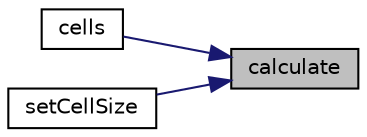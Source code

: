 digraph "calculate"
{
 // LATEX_PDF_SIZE
  edge [fontname="Helvetica",fontsize="10",labelfontname="Helvetica",labelfontsize="10"];
  node [fontname="Helvetica",fontsize="10",shape=record];
  rankdir="RL";
  Node1 [label="calculate",height=0.2,width=0.4,color="black", fillcolor="grey75", style="filled", fontcolor="black",tooltip=" "];
  Node1 -> Node2 [dir="back",color="midnightblue",fontsize="10",style="solid",fontname="Helvetica"];
  Node2 [label="cells",height=0.2,width=0.4,color="black", fillcolor="white", style="filled",URL="$classpFlow_1_1cells.html#a616df0d63575c19a901ea6923147cd33",tooltip=" "];
  Node1 -> Node3 [dir="back",color="midnightblue",fontsize="10",style="solid",fontname="Helvetica"];
  Node3 [label="setCellSize",height=0.2,width=0.4,color="black", fillcolor="white", style="filled",URL="$classpFlow_1_1cells.html#ac85134d434244d9392bf9e85409e0dbc",tooltip=" "];
}

